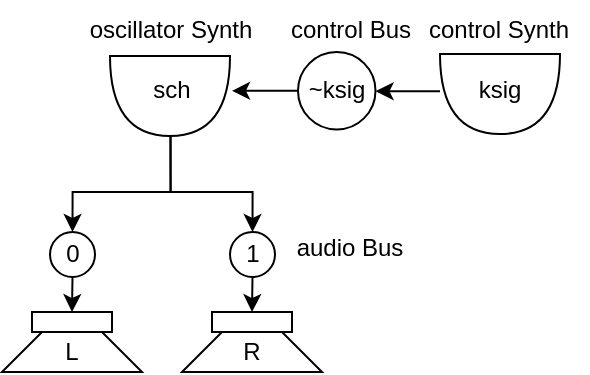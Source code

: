 <mxfile version="28.0.6">
  <diagram name="Pagina-1" id="R0M_dBbvIoJZvRLZaT4a">
    <mxGraphModel dx="976" dy="663" grid="1" gridSize="10" guides="1" tooltips="1" connect="1" arrows="1" fold="1" page="1" pageScale="1" pageWidth="1200" pageHeight="1600" math="0" shadow="0">
      <root>
        <mxCell id="0" />
        <mxCell id="1" parent="0" />
        <mxCell id="m238I9pT3_WixQOoejfo-10" style="edgeStyle=orthogonalEdgeStyle;rounded=0;orthogonalLoop=1;jettySize=auto;html=1;exitX=0.465;exitY=1;exitDx=0;exitDy=0;exitPerimeter=0;entryX=1;entryY=0.5;entryDx=0;entryDy=0;" edge="1" parent="1" source="kvHNdkRFSWuiWHo-aNbD-1" target="kvHNdkRFSWuiWHo-aNbD-19">
          <mxGeometry relative="1" as="geometry" />
        </mxCell>
        <mxCell id="kvHNdkRFSWuiWHo-aNbD-1" value="" style="shape=or;whiteSpace=wrap;html=1;rotation=90;" parent="1" vertex="1">
          <mxGeometry x="555" y="261" width="40" height="60" as="geometry" />
        </mxCell>
        <mxCell id="kvHNdkRFSWuiWHo-aNbD-2" value="ksig" style="text;html=1;align=center;verticalAlign=middle;whiteSpace=wrap;rounded=0;" parent="1" vertex="1">
          <mxGeometry x="555" y="274" width="40" height="30" as="geometry" />
        </mxCell>
        <mxCell id="kvHNdkRFSWuiWHo-aNbD-28" style="edgeStyle=orthogonalEdgeStyle;rounded=0;orthogonalLoop=1;jettySize=auto;html=1;exitX=0.5;exitY=1;exitDx=0;exitDy=0;entryX=0.5;entryY=0;entryDx=0;entryDy=0;" parent="1" target="kvHNdkRFSWuiWHo-aNbD-17" edge="1">
          <mxGeometry relative="1" as="geometry">
            <Array as="points">
              <mxPoint x="411" y="340" />
              <mxPoint x="361" y="340" />
            </Array>
            <mxPoint x="410.25" y="310" as="sourcePoint" />
          </mxGeometry>
        </mxCell>
        <mxCell id="DCXnxCrjE1ychxpzeTqp-1" style="edgeStyle=orthogonalEdgeStyle;rounded=0;orthogonalLoop=1;jettySize=auto;html=1;exitX=0.5;exitY=1;exitDx=0;exitDy=0;entryX=0.5;entryY=0;entryDx=0;entryDy=0;" parent="1" target="kvHNdkRFSWuiWHo-aNbD-18" edge="1">
          <mxGeometry relative="1" as="geometry">
            <Array as="points">
              <mxPoint x="411" y="340" />
              <mxPoint x="451" y="340" />
            </Array>
            <mxPoint x="410.25" y="310" as="sourcePoint" />
          </mxGeometry>
        </mxCell>
        <mxCell id="kvHNdkRFSWuiWHo-aNbD-12" value="" style="rounded=0;whiteSpace=wrap;html=1;" parent="1" vertex="1">
          <mxGeometry x="341" y="400" width="40" height="10" as="geometry" />
        </mxCell>
        <mxCell id="kvHNdkRFSWuiWHo-aNbD-13" value="L" style="shape=trapezoid;perimeter=trapezoidPerimeter;whiteSpace=wrap;html=1;fixedSize=1;" parent="1" vertex="1">
          <mxGeometry x="326" y="410" width="70" height="20" as="geometry" />
        </mxCell>
        <mxCell id="kvHNdkRFSWuiWHo-aNbD-29" style="edgeStyle=orthogonalEdgeStyle;rounded=0;orthogonalLoop=1;jettySize=auto;html=1;exitX=0.5;exitY=1;exitDx=0;exitDy=0;entryX=0.5;entryY=0;entryDx=0;entryDy=0;" parent="1" source="kvHNdkRFSWuiWHo-aNbD-17" target="kvHNdkRFSWuiWHo-aNbD-12" edge="1">
          <mxGeometry relative="1" as="geometry" />
        </mxCell>
        <mxCell id="kvHNdkRFSWuiWHo-aNbD-17" value="0" style="ellipse;whiteSpace=wrap;html=1;aspect=fixed;" parent="1" vertex="1">
          <mxGeometry x="350" y="360" width="22.5" height="22.5" as="geometry" />
        </mxCell>
        <mxCell id="kvHNdkRFSWuiWHo-aNbD-30" style="edgeStyle=orthogonalEdgeStyle;rounded=0;orthogonalLoop=1;jettySize=auto;html=1;exitX=0.5;exitY=1;exitDx=0;exitDy=0;entryX=0.5;entryY=0;entryDx=0;entryDy=0;" parent="1" source="kvHNdkRFSWuiWHo-aNbD-18" target="kvHNdkRFSWuiWHo-aNbD-21" edge="1">
          <mxGeometry relative="1" as="geometry" />
        </mxCell>
        <mxCell id="kvHNdkRFSWuiWHo-aNbD-18" value="1" style="ellipse;whiteSpace=wrap;html=1;aspect=fixed;" parent="1" vertex="1">
          <mxGeometry x="440" y="360" width="22.5" height="22.5" as="geometry" />
        </mxCell>
        <mxCell id="kvHNdkRFSWuiWHo-aNbD-19" value="~ksig" style="ellipse;whiteSpace=wrap;html=1;aspect=fixed;" parent="1" vertex="1">
          <mxGeometry x="474" y="270" width="38.75" height="38.75" as="geometry" />
        </mxCell>
        <mxCell id="kvHNdkRFSWuiWHo-aNbD-21" value="" style="rounded=0;whiteSpace=wrap;html=1;" parent="1" vertex="1">
          <mxGeometry x="431" y="400" width="40" height="10" as="geometry" />
        </mxCell>
        <mxCell id="kvHNdkRFSWuiWHo-aNbD-22" value="R" style="shape=trapezoid;perimeter=trapezoidPerimeter;whiteSpace=wrap;html=1;fixedSize=1;" parent="1" vertex="1">
          <mxGeometry x="416" y="410" width="70" height="20" as="geometry" />
        </mxCell>
        <mxCell id="m238I9pT3_WixQOoejfo-4" value="" style="shape=or;whiteSpace=wrap;html=1;rotation=90;" vertex="1" parent="1">
          <mxGeometry x="390" y="262" width="40" height="60" as="geometry" />
        </mxCell>
        <mxCell id="m238I9pT3_WixQOoejfo-12" style="edgeStyle=orthogonalEdgeStyle;rounded=0;orthogonalLoop=1;jettySize=auto;html=1;exitX=0;exitY=0.5;exitDx=0;exitDy=0;entryX=0.425;entryY=-0.017;entryDx=0;entryDy=0;entryPerimeter=0;" edge="1" parent="1" source="kvHNdkRFSWuiWHo-aNbD-19" target="m238I9pT3_WixQOoejfo-4">
          <mxGeometry relative="1" as="geometry" />
        </mxCell>
        <mxCell id="m238I9pT3_WixQOoejfo-13" value="sch" style="text;html=1;align=center;verticalAlign=middle;whiteSpace=wrap;rounded=0;" vertex="1" parent="1">
          <mxGeometry x="391" y="274.38" width="40" height="30" as="geometry" />
        </mxCell>
        <mxCell id="m238I9pT3_WixQOoejfo-14" value="control Bus" style="text;html=1;align=center;verticalAlign=middle;whiteSpace=wrap;rounded=0;" vertex="1" parent="1">
          <mxGeometry x="455.5" y="244" width="89" height="30" as="geometry" />
        </mxCell>
        <mxCell id="m238I9pT3_WixQOoejfo-15" value="audio Bus" style="text;html=1;align=center;verticalAlign=middle;whiteSpace=wrap;rounded=0;" vertex="1" parent="1">
          <mxGeometry x="470" y="352.5" width="60" height="30" as="geometry" />
        </mxCell>
        <mxCell id="m238I9pT3_WixQOoejfo-16" value="control Synth" style="text;html=1;align=center;verticalAlign=middle;whiteSpace=wrap;rounded=0;" vertex="1" parent="1">
          <mxGeometry x="530" y="244.38" width="89" height="30" as="geometry" />
        </mxCell>
        <mxCell id="m238I9pT3_WixQOoejfo-17" value="oscillator Synth" style="text;html=1;align=center;verticalAlign=middle;whiteSpace=wrap;rounded=0;" vertex="1" parent="1">
          <mxGeometry x="365.5" y="244.38" width="89" height="30" as="geometry" />
        </mxCell>
      </root>
    </mxGraphModel>
  </diagram>
</mxfile>
